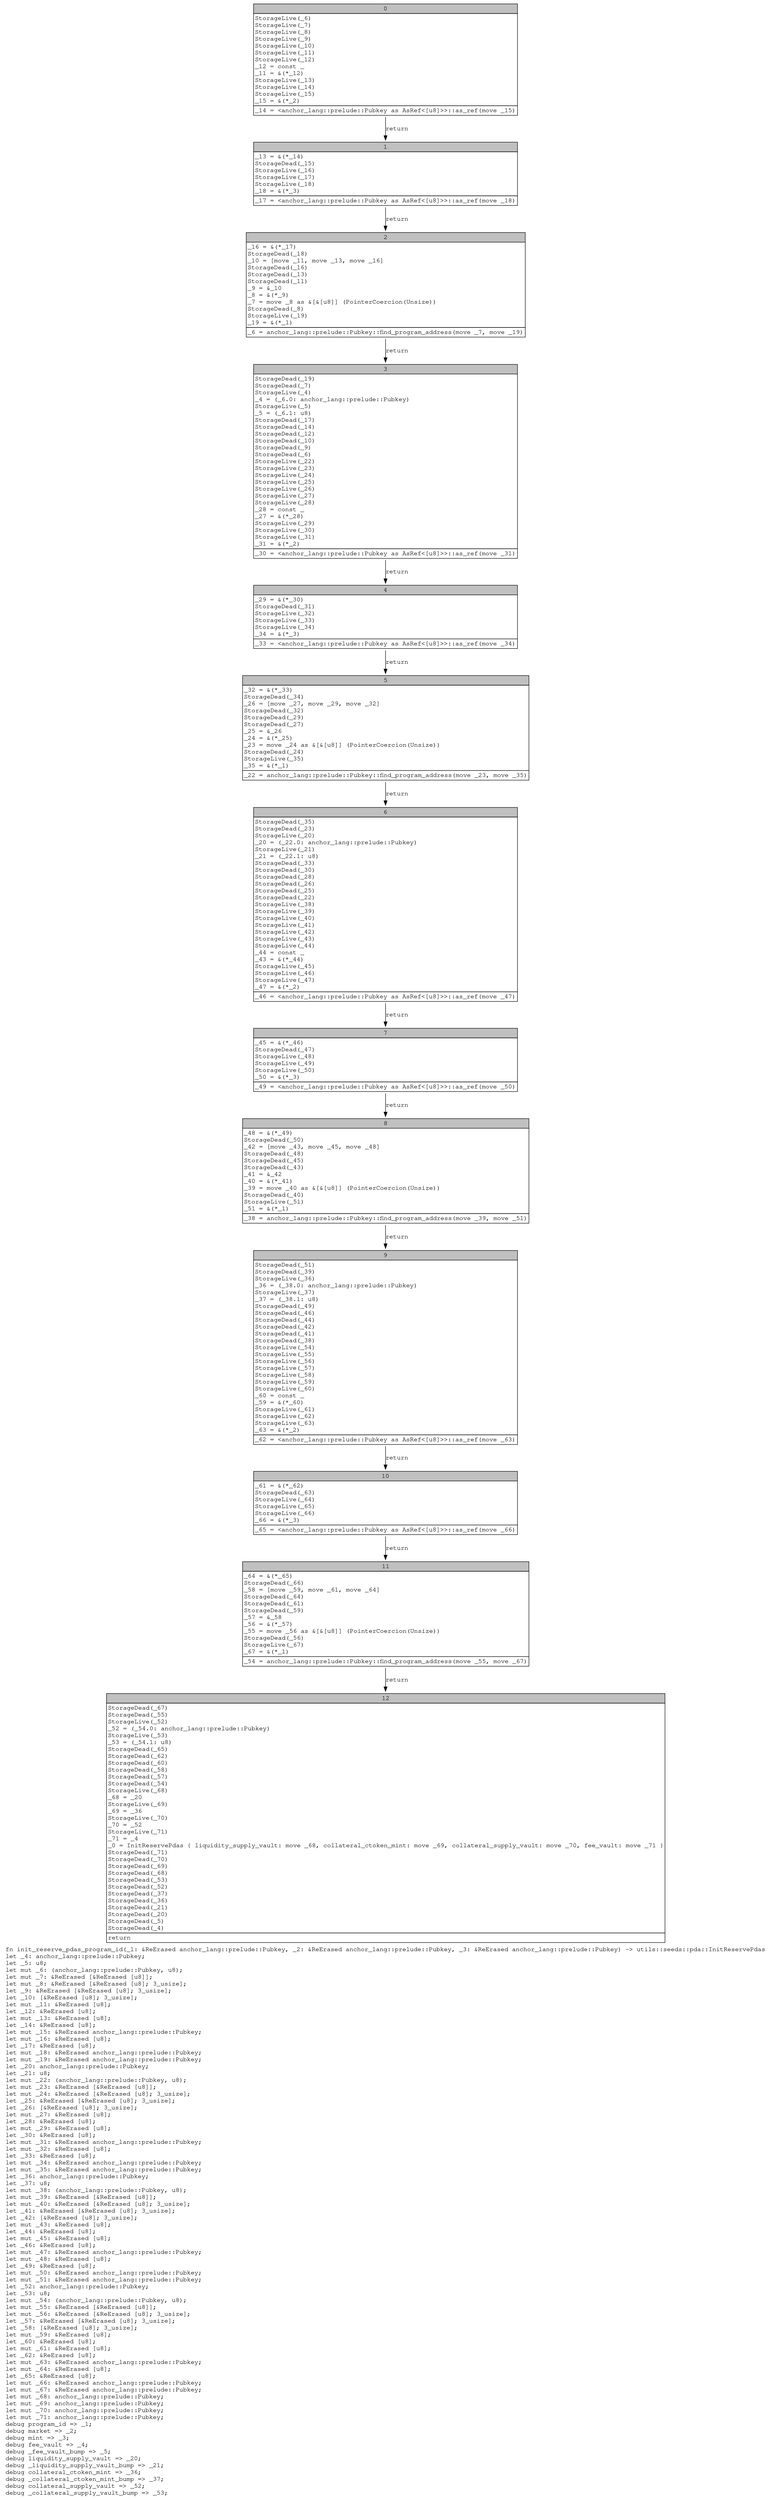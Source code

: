 digraph Mir_0_2775 {
    graph [fontname="Courier, monospace"];
    node [fontname="Courier, monospace"];
    edge [fontname="Courier, monospace"];
    label=<fn init_reserve_pdas_program_id(_1: &amp;ReErased anchor_lang::prelude::Pubkey, _2: &amp;ReErased anchor_lang::prelude::Pubkey, _3: &amp;ReErased anchor_lang::prelude::Pubkey) -&gt; utils::seeds::pda::InitReservePdas<br align="left"/>let _4: anchor_lang::prelude::Pubkey;<br align="left"/>let _5: u8;<br align="left"/>let mut _6: (anchor_lang::prelude::Pubkey, u8);<br align="left"/>let mut _7: &amp;ReErased [&amp;ReErased [u8]];<br align="left"/>let mut _8: &amp;ReErased [&amp;ReErased [u8]; 3_usize];<br align="left"/>let _9: &amp;ReErased [&amp;ReErased [u8]; 3_usize];<br align="left"/>let _10: [&amp;ReErased [u8]; 3_usize];<br align="left"/>let mut _11: &amp;ReErased [u8];<br align="left"/>let _12: &amp;ReErased [u8];<br align="left"/>let mut _13: &amp;ReErased [u8];<br align="left"/>let _14: &amp;ReErased [u8];<br align="left"/>let mut _15: &amp;ReErased anchor_lang::prelude::Pubkey;<br align="left"/>let mut _16: &amp;ReErased [u8];<br align="left"/>let _17: &amp;ReErased [u8];<br align="left"/>let mut _18: &amp;ReErased anchor_lang::prelude::Pubkey;<br align="left"/>let mut _19: &amp;ReErased anchor_lang::prelude::Pubkey;<br align="left"/>let _20: anchor_lang::prelude::Pubkey;<br align="left"/>let _21: u8;<br align="left"/>let mut _22: (anchor_lang::prelude::Pubkey, u8);<br align="left"/>let mut _23: &amp;ReErased [&amp;ReErased [u8]];<br align="left"/>let mut _24: &amp;ReErased [&amp;ReErased [u8]; 3_usize];<br align="left"/>let _25: &amp;ReErased [&amp;ReErased [u8]; 3_usize];<br align="left"/>let _26: [&amp;ReErased [u8]; 3_usize];<br align="left"/>let mut _27: &amp;ReErased [u8];<br align="left"/>let _28: &amp;ReErased [u8];<br align="left"/>let mut _29: &amp;ReErased [u8];<br align="left"/>let _30: &amp;ReErased [u8];<br align="left"/>let mut _31: &amp;ReErased anchor_lang::prelude::Pubkey;<br align="left"/>let mut _32: &amp;ReErased [u8];<br align="left"/>let _33: &amp;ReErased [u8];<br align="left"/>let mut _34: &amp;ReErased anchor_lang::prelude::Pubkey;<br align="left"/>let mut _35: &amp;ReErased anchor_lang::prelude::Pubkey;<br align="left"/>let _36: anchor_lang::prelude::Pubkey;<br align="left"/>let _37: u8;<br align="left"/>let mut _38: (anchor_lang::prelude::Pubkey, u8);<br align="left"/>let mut _39: &amp;ReErased [&amp;ReErased [u8]];<br align="left"/>let mut _40: &amp;ReErased [&amp;ReErased [u8]; 3_usize];<br align="left"/>let _41: &amp;ReErased [&amp;ReErased [u8]; 3_usize];<br align="left"/>let _42: [&amp;ReErased [u8]; 3_usize];<br align="left"/>let mut _43: &amp;ReErased [u8];<br align="left"/>let _44: &amp;ReErased [u8];<br align="left"/>let mut _45: &amp;ReErased [u8];<br align="left"/>let _46: &amp;ReErased [u8];<br align="left"/>let mut _47: &amp;ReErased anchor_lang::prelude::Pubkey;<br align="left"/>let mut _48: &amp;ReErased [u8];<br align="left"/>let _49: &amp;ReErased [u8];<br align="left"/>let mut _50: &amp;ReErased anchor_lang::prelude::Pubkey;<br align="left"/>let mut _51: &amp;ReErased anchor_lang::prelude::Pubkey;<br align="left"/>let _52: anchor_lang::prelude::Pubkey;<br align="left"/>let _53: u8;<br align="left"/>let mut _54: (anchor_lang::prelude::Pubkey, u8);<br align="left"/>let mut _55: &amp;ReErased [&amp;ReErased [u8]];<br align="left"/>let mut _56: &amp;ReErased [&amp;ReErased [u8]; 3_usize];<br align="left"/>let _57: &amp;ReErased [&amp;ReErased [u8]; 3_usize];<br align="left"/>let _58: [&amp;ReErased [u8]; 3_usize];<br align="left"/>let mut _59: &amp;ReErased [u8];<br align="left"/>let _60: &amp;ReErased [u8];<br align="left"/>let mut _61: &amp;ReErased [u8];<br align="left"/>let _62: &amp;ReErased [u8];<br align="left"/>let mut _63: &amp;ReErased anchor_lang::prelude::Pubkey;<br align="left"/>let mut _64: &amp;ReErased [u8];<br align="left"/>let _65: &amp;ReErased [u8];<br align="left"/>let mut _66: &amp;ReErased anchor_lang::prelude::Pubkey;<br align="left"/>let mut _67: &amp;ReErased anchor_lang::prelude::Pubkey;<br align="left"/>let mut _68: anchor_lang::prelude::Pubkey;<br align="left"/>let mut _69: anchor_lang::prelude::Pubkey;<br align="left"/>let mut _70: anchor_lang::prelude::Pubkey;<br align="left"/>let mut _71: anchor_lang::prelude::Pubkey;<br align="left"/>debug program_id =&gt; _1;<br align="left"/>debug market =&gt; _2;<br align="left"/>debug mint =&gt; _3;<br align="left"/>debug fee_vault =&gt; _4;<br align="left"/>debug _fee_vault_bump =&gt; _5;<br align="left"/>debug liquidity_supply_vault =&gt; _20;<br align="left"/>debug _liquidity_supply_vault_bump =&gt; _21;<br align="left"/>debug collateral_ctoken_mint =&gt; _36;<br align="left"/>debug _collateral_ctoken_mint_bump =&gt; _37;<br align="left"/>debug collateral_supply_vault =&gt; _52;<br align="left"/>debug _collateral_supply_vault_bump =&gt; _53;<br align="left"/>>;
    bb0__0_2775 [shape="none", label=<<table border="0" cellborder="1" cellspacing="0"><tr><td bgcolor="gray" align="center" colspan="1">0</td></tr><tr><td align="left" balign="left">StorageLive(_6)<br/>StorageLive(_7)<br/>StorageLive(_8)<br/>StorageLive(_9)<br/>StorageLive(_10)<br/>StorageLive(_11)<br/>StorageLive(_12)<br/>_12 = const _<br/>_11 = &amp;(*_12)<br/>StorageLive(_13)<br/>StorageLive(_14)<br/>StorageLive(_15)<br/>_15 = &amp;(*_2)<br/></td></tr><tr><td align="left">_14 = &lt;anchor_lang::prelude::Pubkey as AsRef&lt;[u8]&gt;&gt;::as_ref(move _15)</td></tr></table>>];
    bb1__0_2775 [shape="none", label=<<table border="0" cellborder="1" cellspacing="0"><tr><td bgcolor="gray" align="center" colspan="1">1</td></tr><tr><td align="left" balign="left">_13 = &amp;(*_14)<br/>StorageDead(_15)<br/>StorageLive(_16)<br/>StorageLive(_17)<br/>StorageLive(_18)<br/>_18 = &amp;(*_3)<br/></td></tr><tr><td align="left">_17 = &lt;anchor_lang::prelude::Pubkey as AsRef&lt;[u8]&gt;&gt;::as_ref(move _18)</td></tr></table>>];
    bb2__0_2775 [shape="none", label=<<table border="0" cellborder="1" cellspacing="0"><tr><td bgcolor="gray" align="center" colspan="1">2</td></tr><tr><td align="left" balign="left">_16 = &amp;(*_17)<br/>StorageDead(_18)<br/>_10 = [move _11, move _13, move _16]<br/>StorageDead(_16)<br/>StorageDead(_13)<br/>StorageDead(_11)<br/>_9 = &amp;_10<br/>_8 = &amp;(*_9)<br/>_7 = move _8 as &amp;[&amp;[u8]] (PointerCoercion(Unsize))<br/>StorageDead(_8)<br/>StorageLive(_19)<br/>_19 = &amp;(*_1)<br/></td></tr><tr><td align="left">_6 = anchor_lang::prelude::Pubkey::find_program_address(move _7, move _19)</td></tr></table>>];
    bb3__0_2775 [shape="none", label=<<table border="0" cellborder="1" cellspacing="0"><tr><td bgcolor="gray" align="center" colspan="1">3</td></tr><tr><td align="left" balign="left">StorageDead(_19)<br/>StorageDead(_7)<br/>StorageLive(_4)<br/>_4 = (_6.0: anchor_lang::prelude::Pubkey)<br/>StorageLive(_5)<br/>_5 = (_6.1: u8)<br/>StorageDead(_17)<br/>StorageDead(_14)<br/>StorageDead(_12)<br/>StorageDead(_10)<br/>StorageDead(_9)<br/>StorageDead(_6)<br/>StorageLive(_22)<br/>StorageLive(_23)<br/>StorageLive(_24)<br/>StorageLive(_25)<br/>StorageLive(_26)<br/>StorageLive(_27)<br/>StorageLive(_28)<br/>_28 = const _<br/>_27 = &amp;(*_28)<br/>StorageLive(_29)<br/>StorageLive(_30)<br/>StorageLive(_31)<br/>_31 = &amp;(*_2)<br/></td></tr><tr><td align="left">_30 = &lt;anchor_lang::prelude::Pubkey as AsRef&lt;[u8]&gt;&gt;::as_ref(move _31)</td></tr></table>>];
    bb4__0_2775 [shape="none", label=<<table border="0" cellborder="1" cellspacing="0"><tr><td bgcolor="gray" align="center" colspan="1">4</td></tr><tr><td align="left" balign="left">_29 = &amp;(*_30)<br/>StorageDead(_31)<br/>StorageLive(_32)<br/>StorageLive(_33)<br/>StorageLive(_34)<br/>_34 = &amp;(*_3)<br/></td></tr><tr><td align="left">_33 = &lt;anchor_lang::prelude::Pubkey as AsRef&lt;[u8]&gt;&gt;::as_ref(move _34)</td></tr></table>>];
    bb5__0_2775 [shape="none", label=<<table border="0" cellborder="1" cellspacing="0"><tr><td bgcolor="gray" align="center" colspan="1">5</td></tr><tr><td align="left" balign="left">_32 = &amp;(*_33)<br/>StorageDead(_34)<br/>_26 = [move _27, move _29, move _32]<br/>StorageDead(_32)<br/>StorageDead(_29)<br/>StorageDead(_27)<br/>_25 = &amp;_26<br/>_24 = &amp;(*_25)<br/>_23 = move _24 as &amp;[&amp;[u8]] (PointerCoercion(Unsize))<br/>StorageDead(_24)<br/>StorageLive(_35)<br/>_35 = &amp;(*_1)<br/></td></tr><tr><td align="left">_22 = anchor_lang::prelude::Pubkey::find_program_address(move _23, move _35)</td></tr></table>>];
    bb6__0_2775 [shape="none", label=<<table border="0" cellborder="1" cellspacing="0"><tr><td bgcolor="gray" align="center" colspan="1">6</td></tr><tr><td align="left" balign="left">StorageDead(_35)<br/>StorageDead(_23)<br/>StorageLive(_20)<br/>_20 = (_22.0: anchor_lang::prelude::Pubkey)<br/>StorageLive(_21)<br/>_21 = (_22.1: u8)<br/>StorageDead(_33)<br/>StorageDead(_30)<br/>StorageDead(_28)<br/>StorageDead(_26)<br/>StorageDead(_25)<br/>StorageDead(_22)<br/>StorageLive(_38)<br/>StorageLive(_39)<br/>StorageLive(_40)<br/>StorageLive(_41)<br/>StorageLive(_42)<br/>StorageLive(_43)<br/>StorageLive(_44)<br/>_44 = const _<br/>_43 = &amp;(*_44)<br/>StorageLive(_45)<br/>StorageLive(_46)<br/>StorageLive(_47)<br/>_47 = &amp;(*_2)<br/></td></tr><tr><td align="left">_46 = &lt;anchor_lang::prelude::Pubkey as AsRef&lt;[u8]&gt;&gt;::as_ref(move _47)</td></tr></table>>];
    bb7__0_2775 [shape="none", label=<<table border="0" cellborder="1" cellspacing="0"><tr><td bgcolor="gray" align="center" colspan="1">7</td></tr><tr><td align="left" balign="left">_45 = &amp;(*_46)<br/>StorageDead(_47)<br/>StorageLive(_48)<br/>StorageLive(_49)<br/>StorageLive(_50)<br/>_50 = &amp;(*_3)<br/></td></tr><tr><td align="left">_49 = &lt;anchor_lang::prelude::Pubkey as AsRef&lt;[u8]&gt;&gt;::as_ref(move _50)</td></tr></table>>];
    bb8__0_2775 [shape="none", label=<<table border="0" cellborder="1" cellspacing="0"><tr><td bgcolor="gray" align="center" colspan="1">8</td></tr><tr><td align="left" balign="left">_48 = &amp;(*_49)<br/>StorageDead(_50)<br/>_42 = [move _43, move _45, move _48]<br/>StorageDead(_48)<br/>StorageDead(_45)<br/>StorageDead(_43)<br/>_41 = &amp;_42<br/>_40 = &amp;(*_41)<br/>_39 = move _40 as &amp;[&amp;[u8]] (PointerCoercion(Unsize))<br/>StorageDead(_40)<br/>StorageLive(_51)<br/>_51 = &amp;(*_1)<br/></td></tr><tr><td align="left">_38 = anchor_lang::prelude::Pubkey::find_program_address(move _39, move _51)</td></tr></table>>];
    bb9__0_2775 [shape="none", label=<<table border="0" cellborder="1" cellspacing="0"><tr><td bgcolor="gray" align="center" colspan="1">9</td></tr><tr><td align="left" balign="left">StorageDead(_51)<br/>StorageDead(_39)<br/>StorageLive(_36)<br/>_36 = (_38.0: anchor_lang::prelude::Pubkey)<br/>StorageLive(_37)<br/>_37 = (_38.1: u8)<br/>StorageDead(_49)<br/>StorageDead(_46)<br/>StorageDead(_44)<br/>StorageDead(_42)<br/>StorageDead(_41)<br/>StorageDead(_38)<br/>StorageLive(_54)<br/>StorageLive(_55)<br/>StorageLive(_56)<br/>StorageLive(_57)<br/>StorageLive(_58)<br/>StorageLive(_59)<br/>StorageLive(_60)<br/>_60 = const _<br/>_59 = &amp;(*_60)<br/>StorageLive(_61)<br/>StorageLive(_62)<br/>StorageLive(_63)<br/>_63 = &amp;(*_2)<br/></td></tr><tr><td align="left">_62 = &lt;anchor_lang::prelude::Pubkey as AsRef&lt;[u8]&gt;&gt;::as_ref(move _63)</td></tr></table>>];
    bb10__0_2775 [shape="none", label=<<table border="0" cellborder="1" cellspacing="0"><tr><td bgcolor="gray" align="center" colspan="1">10</td></tr><tr><td align="left" balign="left">_61 = &amp;(*_62)<br/>StorageDead(_63)<br/>StorageLive(_64)<br/>StorageLive(_65)<br/>StorageLive(_66)<br/>_66 = &amp;(*_3)<br/></td></tr><tr><td align="left">_65 = &lt;anchor_lang::prelude::Pubkey as AsRef&lt;[u8]&gt;&gt;::as_ref(move _66)</td></tr></table>>];
    bb11__0_2775 [shape="none", label=<<table border="0" cellborder="1" cellspacing="0"><tr><td bgcolor="gray" align="center" colspan="1">11</td></tr><tr><td align="left" balign="left">_64 = &amp;(*_65)<br/>StorageDead(_66)<br/>_58 = [move _59, move _61, move _64]<br/>StorageDead(_64)<br/>StorageDead(_61)<br/>StorageDead(_59)<br/>_57 = &amp;_58<br/>_56 = &amp;(*_57)<br/>_55 = move _56 as &amp;[&amp;[u8]] (PointerCoercion(Unsize))<br/>StorageDead(_56)<br/>StorageLive(_67)<br/>_67 = &amp;(*_1)<br/></td></tr><tr><td align="left">_54 = anchor_lang::prelude::Pubkey::find_program_address(move _55, move _67)</td></tr></table>>];
    bb12__0_2775 [shape="none", label=<<table border="0" cellborder="1" cellspacing="0"><tr><td bgcolor="gray" align="center" colspan="1">12</td></tr><tr><td align="left" balign="left">StorageDead(_67)<br/>StorageDead(_55)<br/>StorageLive(_52)<br/>_52 = (_54.0: anchor_lang::prelude::Pubkey)<br/>StorageLive(_53)<br/>_53 = (_54.1: u8)<br/>StorageDead(_65)<br/>StorageDead(_62)<br/>StorageDead(_60)<br/>StorageDead(_58)<br/>StorageDead(_57)<br/>StorageDead(_54)<br/>StorageLive(_68)<br/>_68 = _20<br/>StorageLive(_69)<br/>_69 = _36<br/>StorageLive(_70)<br/>_70 = _52<br/>StorageLive(_71)<br/>_71 = _4<br/>_0 = InitReservePdas { liquidity_supply_vault: move _68, collateral_ctoken_mint: move _69, collateral_supply_vault: move _70, fee_vault: move _71 }<br/>StorageDead(_71)<br/>StorageDead(_70)<br/>StorageDead(_69)<br/>StorageDead(_68)<br/>StorageDead(_53)<br/>StorageDead(_52)<br/>StorageDead(_37)<br/>StorageDead(_36)<br/>StorageDead(_21)<br/>StorageDead(_20)<br/>StorageDead(_5)<br/>StorageDead(_4)<br/></td></tr><tr><td align="left">return</td></tr></table>>];
    bb0__0_2775 -> bb1__0_2775 [label="return"];
    bb1__0_2775 -> bb2__0_2775 [label="return"];
    bb2__0_2775 -> bb3__0_2775 [label="return"];
    bb3__0_2775 -> bb4__0_2775 [label="return"];
    bb4__0_2775 -> bb5__0_2775 [label="return"];
    bb5__0_2775 -> bb6__0_2775 [label="return"];
    bb6__0_2775 -> bb7__0_2775 [label="return"];
    bb7__0_2775 -> bb8__0_2775 [label="return"];
    bb8__0_2775 -> bb9__0_2775 [label="return"];
    bb9__0_2775 -> bb10__0_2775 [label="return"];
    bb10__0_2775 -> bb11__0_2775 [label="return"];
    bb11__0_2775 -> bb12__0_2775 [label="return"];
}
